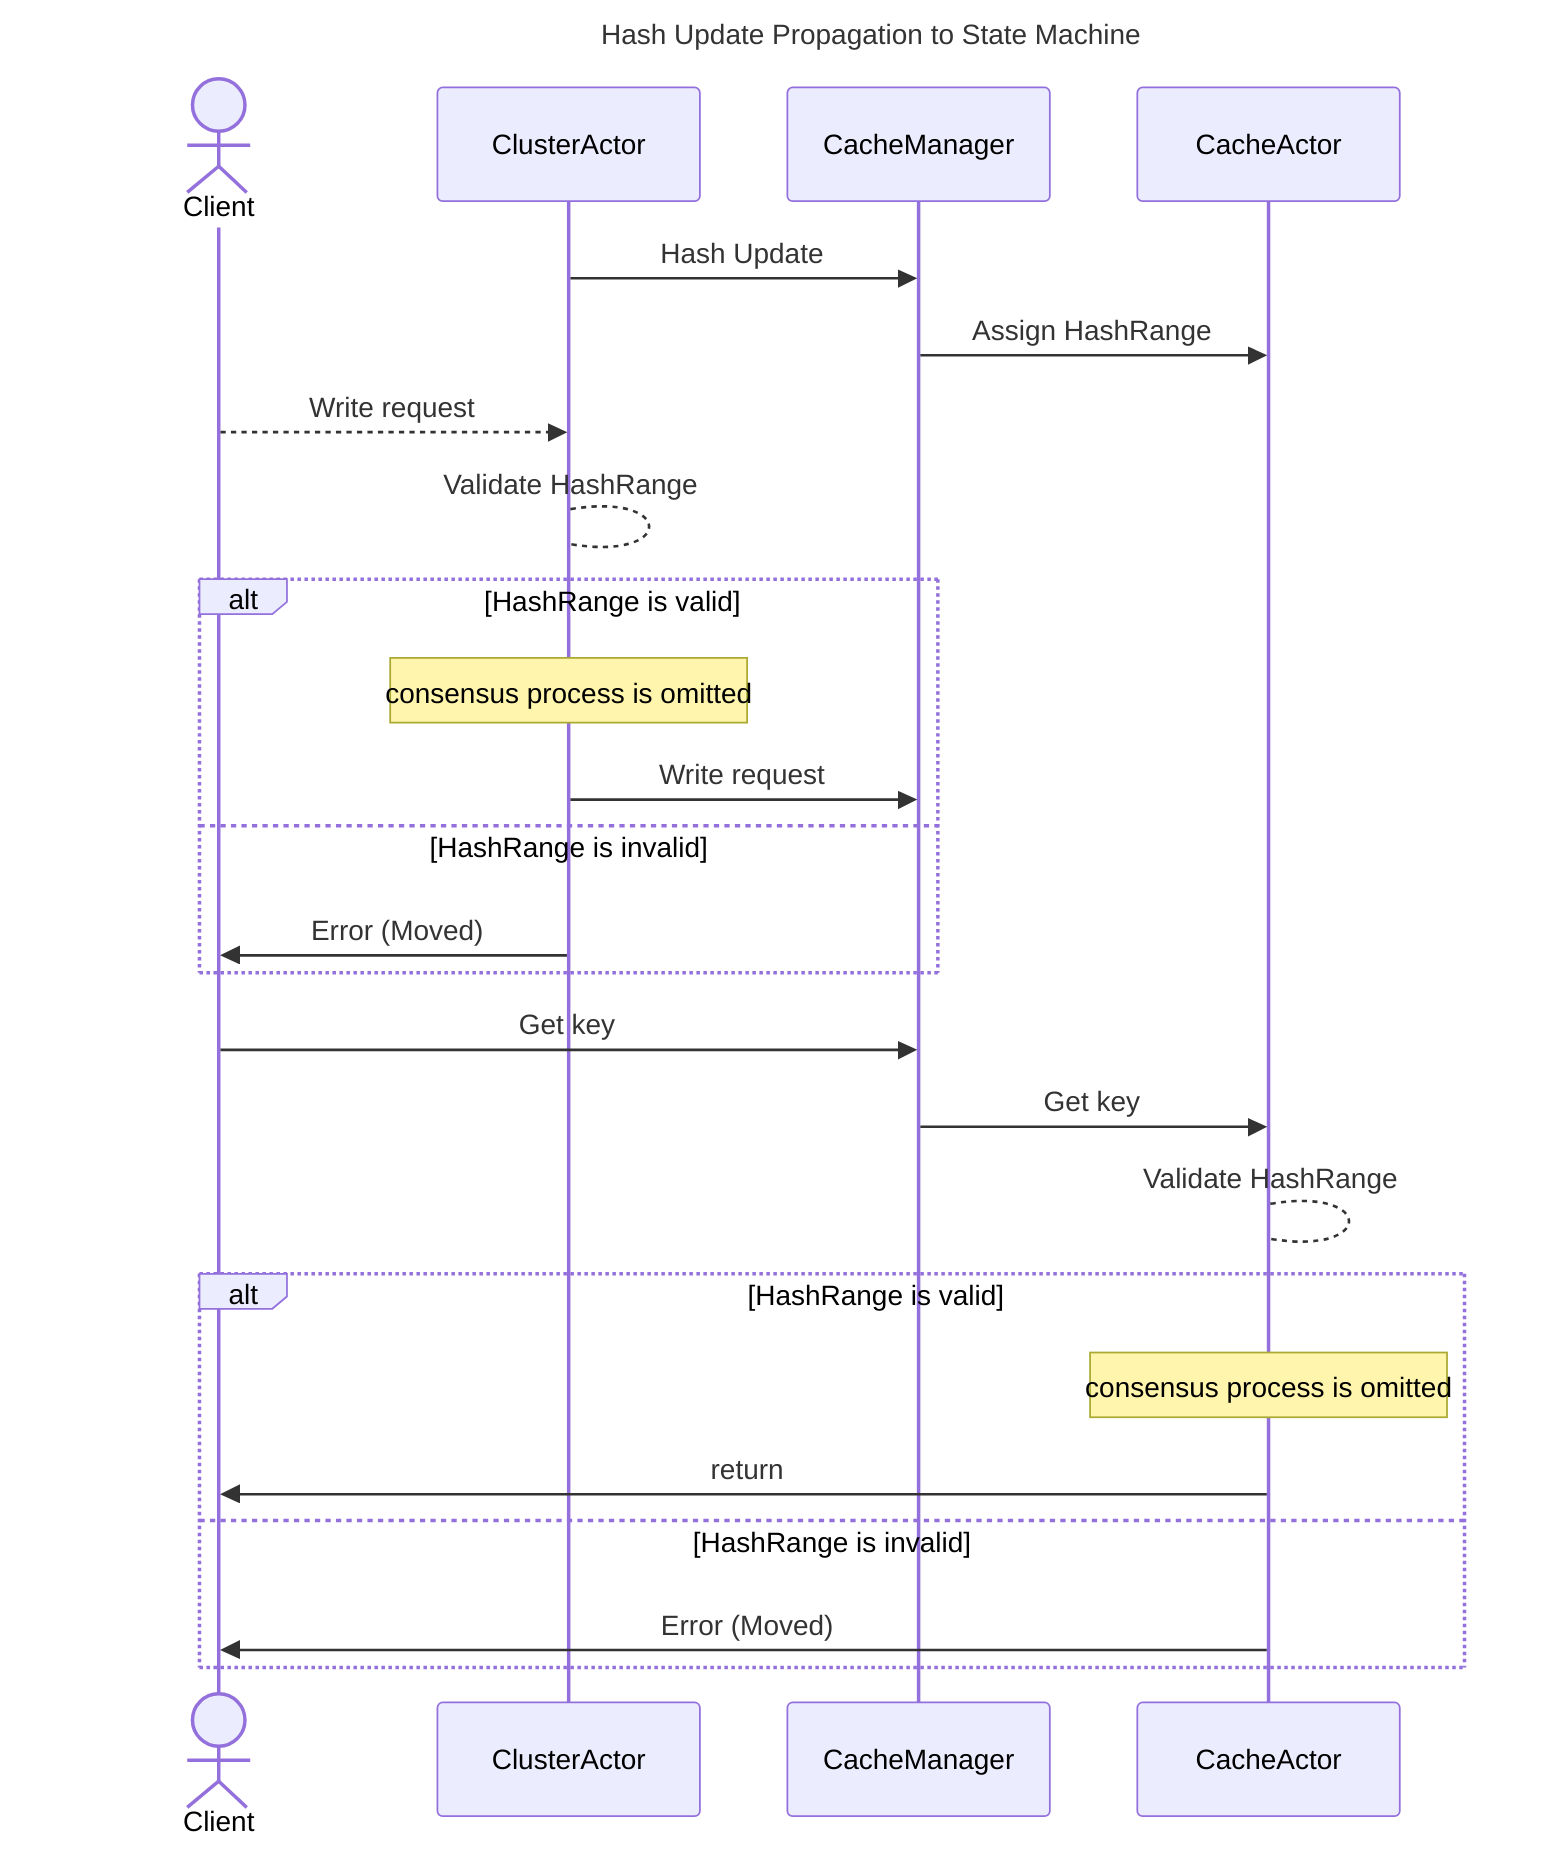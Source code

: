 ---
title: Hash Update Propagation to State Machine
---
sequenceDiagram
    Actor C as Client

    ClusterActor ->> CacheManager : Hash Update
    CacheManager ->> CacheActor : Assign HashRange 

    C -->> ClusterActor : Write request
    ClusterActor --> ClusterActor : Validate HashRange


    alt HashRange is valid
        Note over ClusterActor :  consensus process is omitted
        ClusterActor ->> CacheManager : Write request
    else HashRange is invalid
        ClusterActor ->> C : Error (Moved) 
    end


    C ->> CacheManager : Get key
    CacheManager ->> CacheActor : Get key
    CacheActor --> CacheActor : Validate HashRange
    alt HashRange is valid
        Note over CacheActor :  consensus process is omitted
        CacheActor ->> C : return 
    else HashRange is invalid
        CacheActor ->> C : Error (Moved) 
    end
